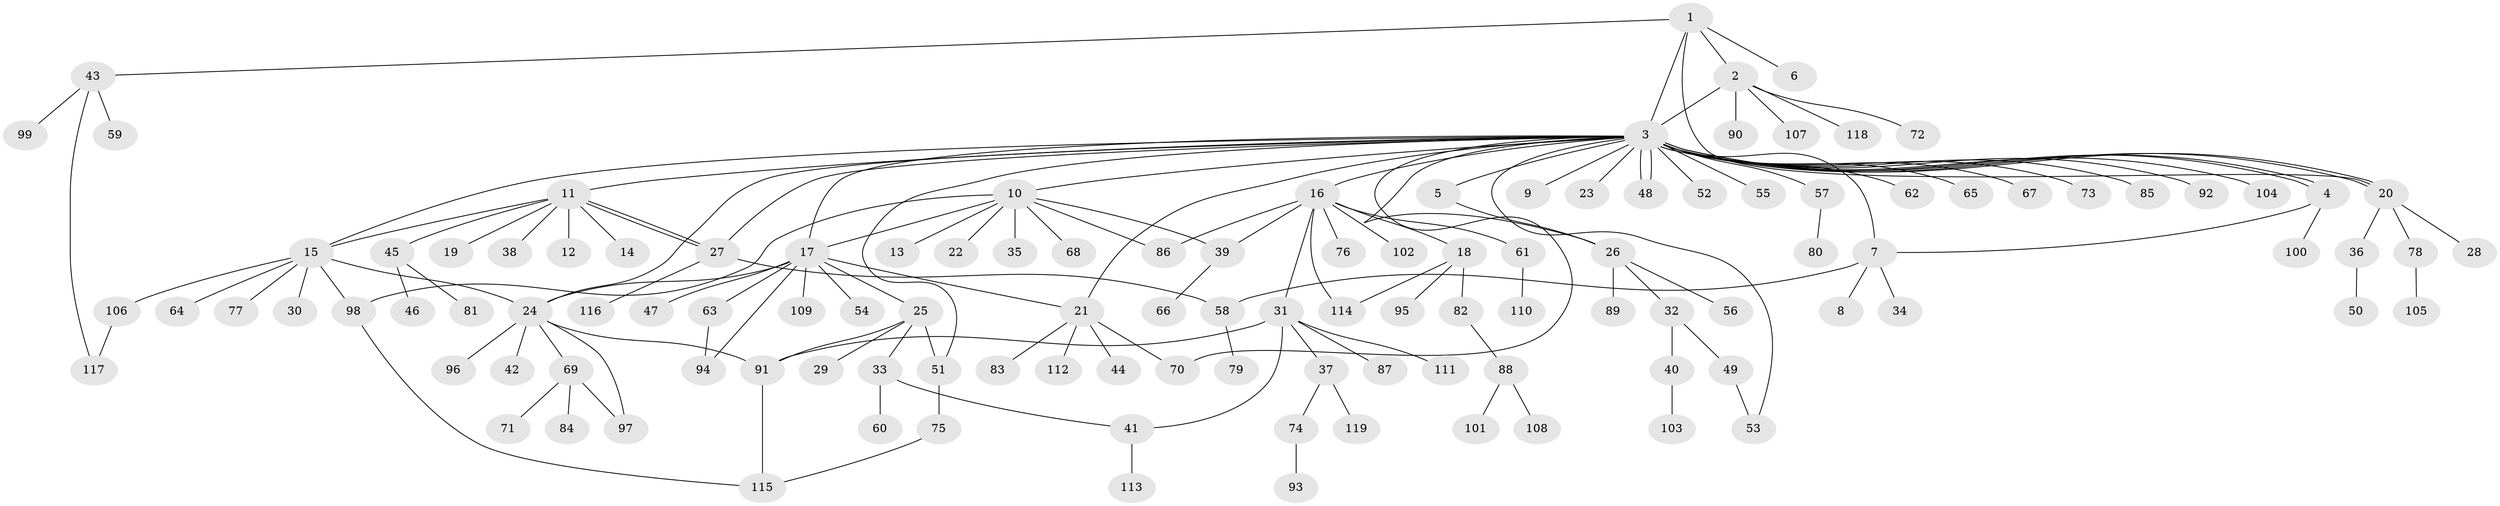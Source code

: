 // Generated by graph-tools (version 1.1) at 2025/49/03/09/25 03:49:46]
// undirected, 119 vertices, 148 edges
graph export_dot {
graph [start="1"]
  node [color=gray90,style=filled];
  1;
  2;
  3;
  4;
  5;
  6;
  7;
  8;
  9;
  10;
  11;
  12;
  13;
  14;
  15;
  16;
  17;
  18;
  19;
  20;
  21;
  22;
  23;
  24;
  25;
  26;
  27;
  28;
  29;
  30;
  31;
  32;
  33;
  34;
  35;
  36;
  37;
  38;
  39;
  40;
  41;
  42;
  43;
  44;
  45;
  46;
  47;
  48;
  49;
  50;
  51;
  52;
  53;
  54;
  55;
  56;
  57;
  58;
  59;
  60;
  61;
  62;
  63;
  64;
  65;
  66;
  67;
  68;
  69;
  70;
  71;
  72;
  73;
  74;
  75;
  76;
  77;
  78;
  79;
  80;
  81;
  82;
  83;
  84;
  85;
  86;
  87;
  88;
  89;
  90;
  91;
  92;
  93;
  94;
  95;
  96;
  97;
  98;
  99;
  100;
  101;
  102;
  103;
  104;
  105;
  106;
  107;
  108;
  109;
  110;
  111;
  112;
  113;
  114;
  115;
  116;
  117;
  118;
  119;
  1 -- 2;
  1 -- 3;
  1 -- 6;
  1 -- 20;
  1 -- 43;
  2 -- 3;
  2 -- 72;
  2 -- 90;
  2 -- 107;
  2 -- 118;
  3 -- 4;
  3 -- 4;
  3 -- 5;
  3 -- 7;
  3 -- 9;
  3 -- 10;
  3 -- 11;
  3 -- 15;
  3 -- 16;
  3 -- 17;
  3 -- 20;
  3 -- 20;
  3 -- 21;
  3 -- 23;
  3 -- 24;
  3 -- 26;
  3 -- 27;
  3 -- 48;
  3 -- 48;
  3 -- 51;
  3 -- 52;
  3 -- 53;
  3 -- 55;
  3 -- 57;
  3 -- 62;
  3 -- 65;
  3 -- 67;
  3 -- 70;
  3 -- 73;
  3 -- 85;
  3 -- 92;
  3 -- 104;
  4 -- 7;
  4 -- 100;
  5 -- 26;
  7 -- 8;
  7 -- 34;
  7 -- 58;
  10 -- 13;
  10 -- 17;
  10 -- 22;
  10 -- 35;
  10 -- 39;
  10 -- 68;
  10 -- 86;
  10 -- 98;
  11 -- 12;
  11 -- 14;
  11 -- 15;
  11 -- 19;
  11 -- 27;
  11 -- 27;
  11 -- 38;
  11 -- 45;
  15 -- 24;
  15 -- 30;
  15 -- 64;
  15 -- 77;
  15 -- 98;
  15 -- 106;
  16 -- 18;
  16 -- 31;
  16 -- 39;
  16 -- 61;
  16 -- 76;
  16 -- 86;
  16 -- 102;
  16 -- 114;
  17 -- 21;
  17 -- 24;
  17 -- 25;
  17 -- 47;
  17 -- 54;
  17 -- 63;
  17 -- 94;
  17 -- 109;
  18 -- 82;
  18 -- 95;
  18 -- 114;
  20 -- 28;
  20 -- 36;
  20 -- 78;
  21 -- 44;
  21 -- 70;
  21 -- 83;
  21 -- 112;
  24 -- 42;
  24 -- 69;
  24 -- 91;
  24 -- 96;
  24 -- 97;
  25 -- 29;
  25 -- 33;
  25 -- 51;
  25 -- 91;
  26 -- 32;
  26 -- 56;
  26 -- 89;
  27 -- 58;
  27 -- 116;
  31 -- 37;
  31 -- 41;
  31 -- 87;
  31 -- 91;
  31 -- 111;
  32 -- 40;
  32 -- 49;
  33 -- 41;
  33 -- 60;
  36 -- 50;
  37 -- 74;
  37 -- 119;
  39 -- 66;
  40 -- 103;
  41 -- 113;
  43 -- 59;
  43 -- 99;
  43 -- 117;
  45 -- 46;
  45 -- 81;
  49 -- 53;
  51 -- 75;
  57 -- 80;
  58 -- 79;
  61 -- 110;
  63 -- 94;
  69 -- 71;
  69 -- 84;
  69 -- 97;
  74 -- 93;
  75 -- 115;
  78 -- 105;
  82 -- 88;
  88 -- 101;
  88 -- 108;
  91 -- 115;
  98 -- 115;
  106 -- 117;
}
